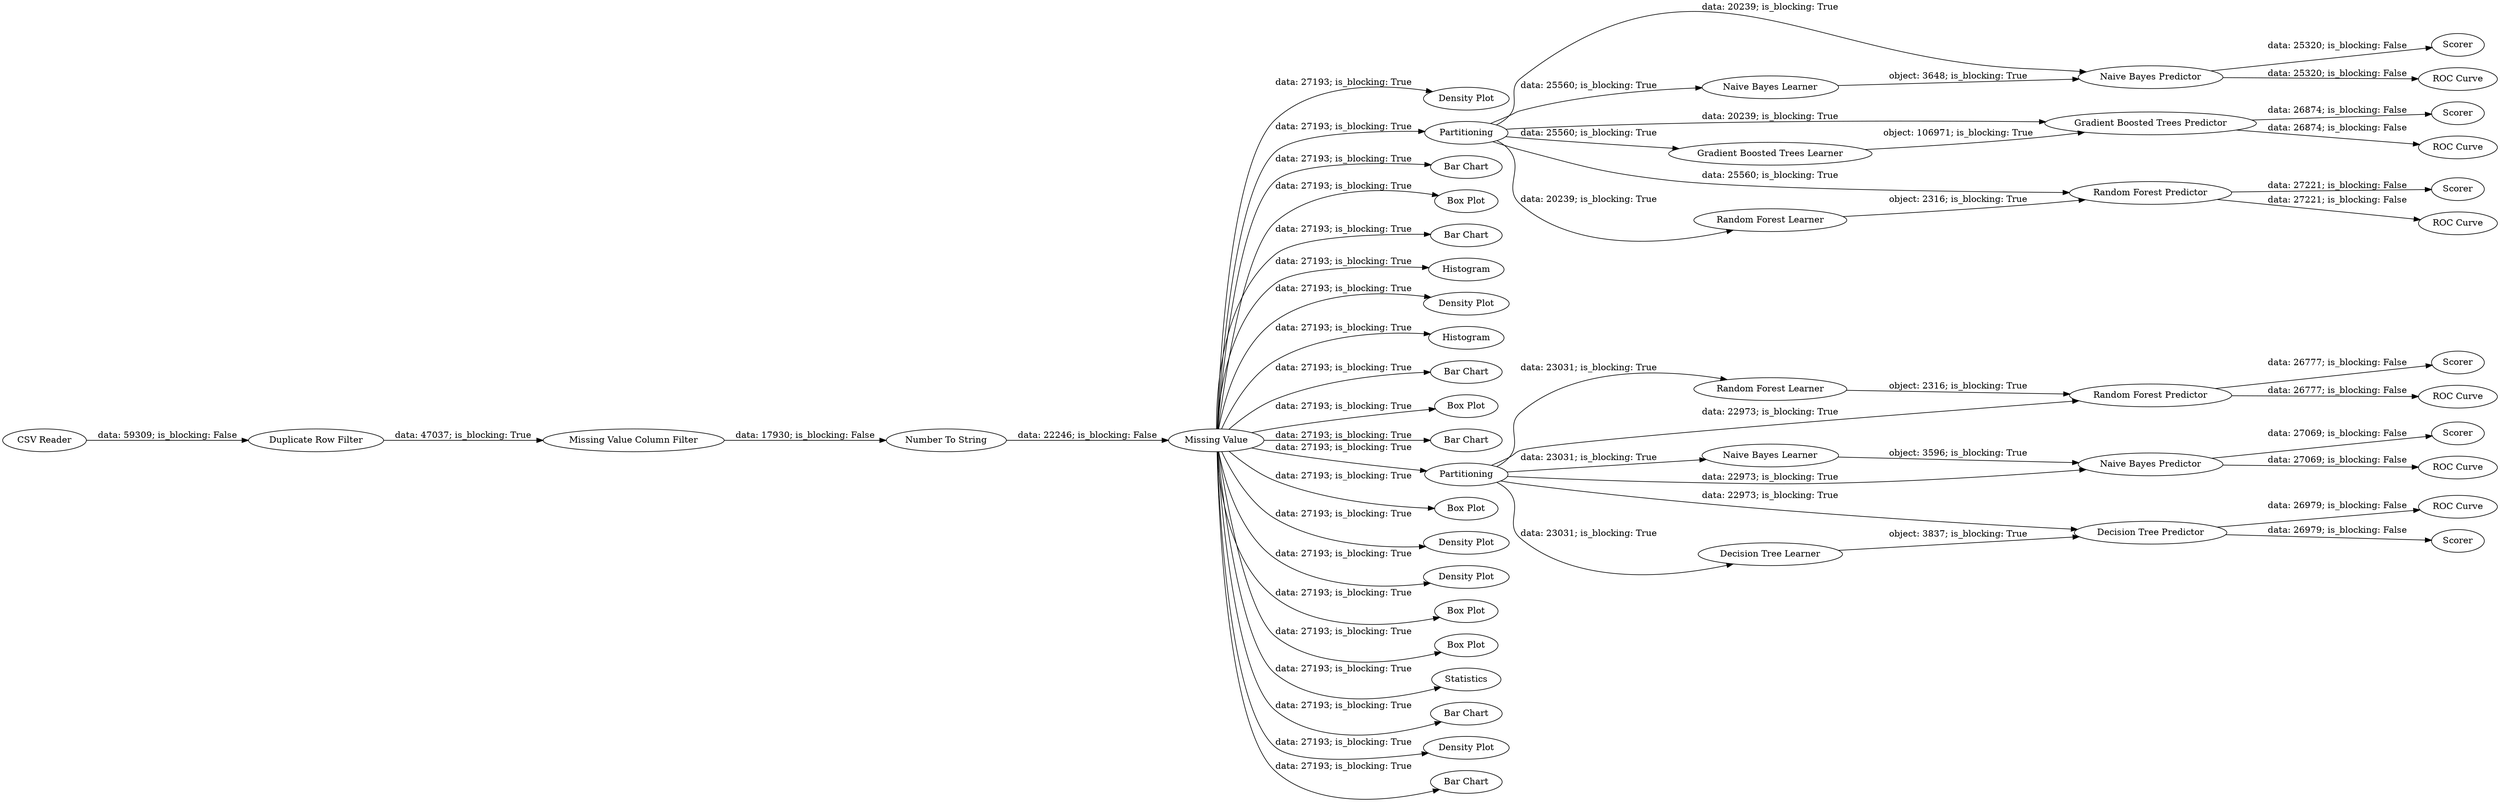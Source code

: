 digraph {
	"1211356995774394140_37" [label="Naive Bayes Predictor"]
	"1211356995774394140_28" [label="Density Plot"]
	"1211356995774394140_4" [label=Partitioning]
	"1211356995774394140_35" [label=Scorer]
	"1211356995774394140_10" [label="Number To String"]
	"1211356995774394140_16" [label="Bar Chart"]
	"1211356995774394140_33" [label="Box Plot"]
	"1211356995774394140_54" [label="Gradient Boosted Trees Learner"]
	"1211356995774394140_55" [label=Scorer]
	"1211356995774394140_41" [label="Random Forest Learner"]
	"1211356995774394140_18" [label="Bar Chart"]
	"1211356995774394140_14" [label=Histogram]
	"1211356995774394140_22" [label="Density Plot"]
	"1211356995774394140_56" [label="ROC Curve"]
	"1211356995774394140_1" [label="CSV Reader"]
	"1211356995774394140_13" [label=Histogram]
	"1211356995774394140_40" [label="Naive Bayes Learner"]
	"1211356995774394140_38" [label=Scorer]
	"1211356995774394140_20" [label="Bar Chart"]
	"1211356995774394140_32" [label="Box Plot"]
	"1211356995774394140_45" [label="Random Forest Learner"]
	"1211356995774394140_39" [label="ROC Curve"]
	"1211356995774394140_19" [label="Bar Chart"]
	"1211356995774394140_36" [label="ROC Curve"]
	"1211356995774394140_43" [label=Scorer]
	"1211356995774394140_53" [label="Gradient Boosted Trees Predictor"]
	"1211356995774394140_3" [label=Partitioning]
	"1211356995774394140_46" [label="Random Forest Predictor"]
	"1211356995774394140_6" [label="Naive Bayes Predictor"]
	"1211356995774394140_34" [label="Box Plot"]
	"1211356995774394140_9" [label="Duplicate Row Filter"]
	"1211356995774394140_42" [label="Random Forest Predictor"]
	"1211356995774394140_8" [label="Missing Value Column Filter"]
	"1211356995774394140_25" [label="Density Plot"]
	"1211356995774394140_27" [label="Density Plot"]
	"1211356995774394140_47" [label=Scorer]
	"1211356995774394140_48" [label="ROC Curve"]
	"1211356995774394140_29" [label="Box Plot"]
	"1211356995774394140_30" [label="Box Plot"]
	"1211356995774394140_52" [label="ROC Curve"]
	"1211356995774394140_49" [label="Decision Tree Learner"]
	"1211356995774394140_12" [label=Statistics]
	"1211356995774394140_5" [label="Naive Bayes Learner"]
	"1211356995774394140_11" [label="Missing Value"]
	"1211356995774394140_51" [label=Scorer]
	"1211356995774394140_17" [label="Bar Chart"]
	"1211356995774394140_26" [label="Density Plot"]
	"1211356995774394140_21" [label="Bar Chart"]
	"1211356995774394140_50" [label="Decision Tree Predictor"]
	"1211356995774394140_44" [label="ROC Curve"]
	"1211356995774394140_1" -> "1211356995774394140_9" [label="data: 59309; is_blocking: False"]
	"1211356995774394140_8" -> "1211356995774394140_10" [label="data: 17930; is_blocking: False"]
	"1211356995774394140_11" -> "1211356995774394140_19" [label="data: 27193; is_blocking: True"]
	"1211356995774394140_6" -> "1211356995774394140_36" [label="data: 27069; is_blocking: False"]
	"1211356995774394140_11" -> "1211356995774394140_16" [label="data: 27193; is_blocking: True"]
	"1211356995774394140_3" -> "1211356995774394140_5" [label="data: 23031; is_blocking: True"]
	"1211356995774394140_9" -> "1211356995774394140_8" [label="data: 47037; is_blocking: True"]
	"1211356995774394140_11" -> "1211356995774394140_25" [label="data: 27193; is_blocking: True"]
	"1211356995774394140_11" -> "1211356995774394140_13" [label="data: 27193; is_blocking: True"]
	"1211356995774394140_6" -> "1211356995774394140_35" [label="data: 27069; is_blocking: False"]
	"1211356995774394140_42" -> "1211356995774394140_44" [label="data: 26777; is_blocking: False"]
	"1211356995774394140_41" -> "1211356995774394140_42" [label="object: 2316; is_blocking: True"]
	"1211356995774394140_11" -> "1211356995774394140_14" [label="data: 27193; is_blocking: True"]
	"1211356995774394140_11" -> "1211356995774394140_27" [label="data: 27193; is_blocking: True"]
	"1211356995774394140_54" -> "1211356995774394140_53" [label="object: 106971; is_blocking: True"]
	"1211356995774394140_42" -> "1211356995774394140_43" [label="data: 26777; is_blocking: False"]
	"1211356995774394140_11" -> "1211356995774394140_4" [label="data: 27193; is_blocking: True"]
	"1211356995774394140_4" -> "1211356995774394140_46" [label="data: 25560; is_blocking: True"]
	"1211356995774394140_3" -> "1211356995774394140_49" [label="data: 23031; is_blocking: True"]
	"1211356995774394140_11" -> "1211356995774394140_21" [label="data: 27193; is_blocking: True"]
	"1211356995774394140_40" -> "1211356995774394140_37" [label="object: 3648; is_blocking: True"]
	"1211356995774394140_4" -> "1211356995774394140_45" [label="data: 20239; is_blocking: True"]
	"1211356995774394140_50" -> "1211356995774394140_52" [label="data: 26979; is_blocking: False"]
	"1211356995774394140_4" -> "1211356995774394140_40" [label="data: 25560; is_blocking: True"]
	"1211356995774394140_11" -> "1211356995774394140_18" [label="data: 27193; is_blocking: True"]
	"1211356995774394140_5" -> "1211356995774394140_6" [label="object: 3596; is_blocking: True"]
	"1211356995774394140_11" -> "1211356995774394140_30" [label="data: 27193; is_blocking: True"]
	"1211356995774394140_11" -> "1211356995774394140_33" [label="data: 27193; is_blocking: True"]
	"1211356995774394140_50" -> "1211356995774394140_51" [label="data: 26979; is_blocking: False"]
	"1211356995774394140_46" -> "1211356995774394140_48" [label="data: 27221; is_blocking: False"]
	"1211356995774394140_4" -> "1211356995774394140_54" [label="data: 25560; is_blocking: True"]
	"1211356995774394140_11" -> "1211356995774394140_22" [label="data: 27193; is_blocking: True"]
	"1211356995774394140_11" -> "1211356995774394140_28" [label="data: 27193; is_blocking: True"]
	"1211356995774394140_11" -> "1211356995774394140_17" [label="data: 27193; is_blocking: True"]
	"1211356995774394140_46" -> "1211356995774394140_47" [label="data: 27221; is_blocking: False"]
	"1211356995774394140_10" -> "1211356995774394140_11" [label="data: 22246; is_blocking: False"]
	"1211356995774394140_3" -> "1211356995774394140_42" [label="data: 22973; is_blocking: True"]
	"1211356995774394140_4" -> "1211356995774394140_53" [label="data: 20239; is_blocking: True"]
	"1211356995774394140_53" -> "1211356995774394140_55" [label="data: 26874; is_blocking: False"]
	"1211356995774394140_45" -> "1211356995774394140_46" [label="object: 2316; is_blocking: True"]
	"1211356995774394140_11" -> "1211356995774394140_34" [label="data: 27193; is_blocking: True"]
	"1211356995774394140_11" -> "1211356995774394140_12" [label="data: 27193; is_blocking: True"]
	"1211356995774394140_49" -> "1211356995774394140_50" [label="object: 3837; is_blocking: True"]
	"1211356995774394140_4" -> "1211356995774394140_37" [label="data: 20239; is_blocking: True"]
	"1211356995774394140_3" -> "1211356995774394140_50" [label="data: 22973; is_blocking: True"]
	"1211356995774394140_11" -> "1211356995774394140_29" [label="data: 27193; is_blocking: True"]
	"1211356995774394140_37" -> "1211356995774394140_39" [label="data: 25320; is_blocking: False"]
	"1211356995774394140_3" -> "1211356995774394140_41" [label="data: 23031; is_blocking: True"]
	"1211356995774394140_11" -> "1211356995774394140_3" [label="data: 27193; is_blocking: True"]
	"1211356995774394140_37" -> "1211356995774394140_38" [label="data: 25320; is_blocking: False"]
	"1211356995774394140_53" -> "1211356995774394140_56" [label="data: 26874; is_blocking: False"]
	"1211356995774394140_11" -> "1211356995774394140_32" [label="data: 27193; is_blocking: True"]
	"1211356995774394140_3" -> "1211356995774394140_6" [label="data: 22973; is_blocking: True"]
	"1211356995774394140_11" -> "1211356995774394140_20" [label="data: 27193; is_blocking: True"]
	"1211356995774394140_11" -> "1211356995774394140_26" [label="data: 27193; is_blocking: True"]
	rankdir=LR
}
